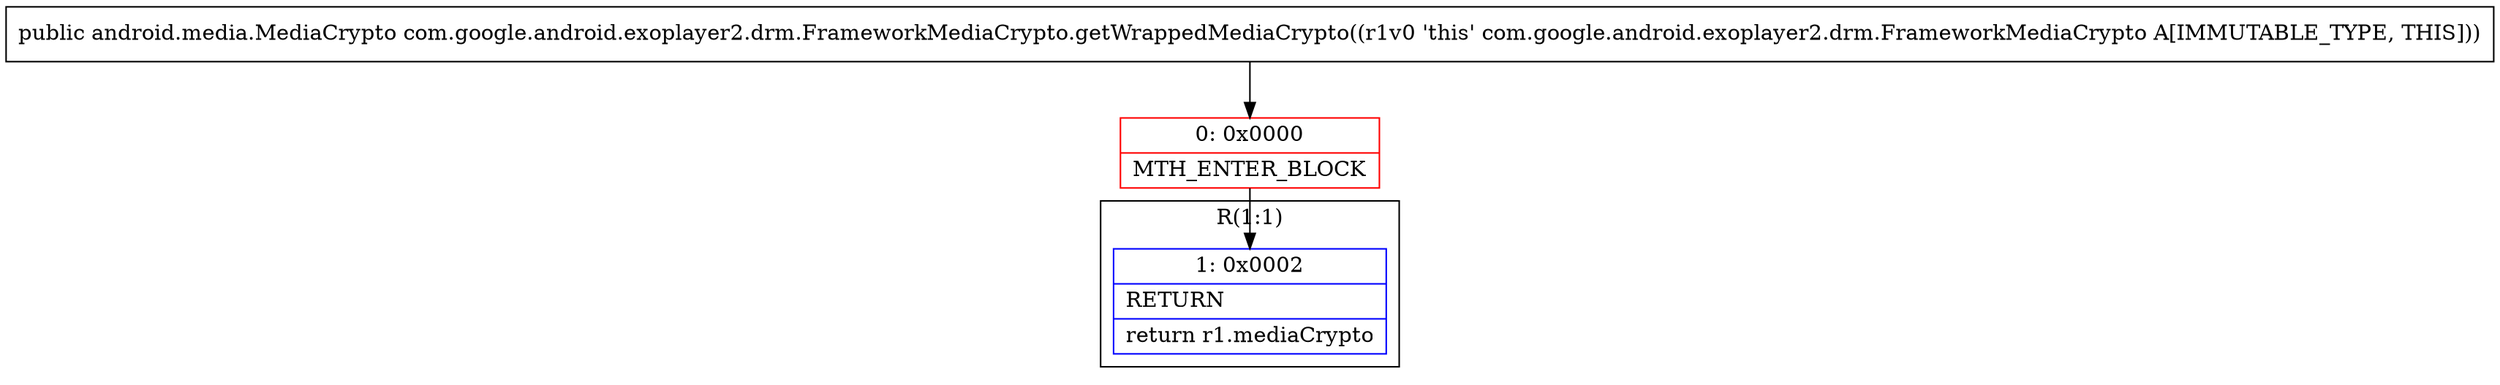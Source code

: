 digraph "CFG forcom.google.android.exoplayer2.drm.FrameworkMediaCrypto.getWrappedMediaCrypto()Landroid\/media\/MediaCrypto;" {
subgraph cluster_Region_1582498062 {
label = "R(1:1)";
node [shape=record,color=blue];
Node_1 [shape=record,label="{1\:\ 0x0002|RETURN\l|return r1.mediaCrypto\l}"];
}
Node_0 [shape=record,color=red,label="{0\:\ 0x0000|MTH_ENTER_BLOCK\l}"];
MethodNode[shape=record,label="{public android.media.MediaCrypto com.google.android.exoplayer2.drm.FrameworkMediaCrypto.getWrappedMediaCrypto((r1v0 'this' com.google.android.exoplayer2.drm.FrameworkMediaCrypto A[IMMUTABLE_TYPE, THIS])) }"];
MethodNode -> Node_0;
Node_0 -> Node_1;
}

